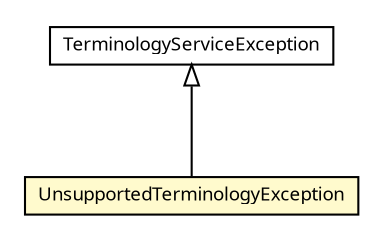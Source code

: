 #!/usr/local/bin/dot
#
# Class diagram 
# Generated by UMLGraph version R5_6 (http://www.umlgraph.org/)
#

digraph G {
	edge [fontname="Trebuchet MS",fontsize=10,labelfontname="Trebuchet MS",labelfontsize=10];
	node [fontname="Trebuchet MS",fontsize=10,shape=plaintext];
	nodesep=0.25;
	ranksep=0.5;
	// se.cambio.cds.ts.UnsupportedTerminologyException
	c346259 [label=<<table title="se.cambio.cds.ts.UnsupportedTerminologyException" border="0" cellborder="1" cellspacing="0" cellpadding="2" port="p" bgcolor="lemonChiffon" href="./UnsupportedTerminologyException.html">
		<tr><td><table border="0" cellspacing="0" cellpadding="1">
<tr><td align="center" balign="center"><font face="Trebuchet MS"> UnsupportedTerminologyException </font></td></tr>
		</table></td></tr>
		</table>>, URL="./UnsupportedTerminologyException.html", fontname="Trebuchet MS", fontcolor="black", fontsize=9.0];
	// se.cambio.cds.ts.TerminologyServiceException
	c346264 [label=<<table title="se.cambio.cds.ts.TerminologyServiceException" border="0" cellborder="1" cellspacing="0" cellpadding="2" port="p" href="./TerminologyServiceException.html">
		<tr><td><table border="0" cellspacing="0" cellpadding="1">
<tr><td align="center" balign="center"><font face="Trebuchet MS"> TerminologyServiceException </font></td></tr>
		</table></td></tr>
		</table>>, URL="./TerminologyServiceException.html", fontname="Trebuchet MS", fontcolor="black", fontsize=9.0];
	//se.cambio.cds.ts.UnsupportedTerminologyException extends se.cambio.cds.ts.TerminologyServiceException
	c346264:p -> c346259:p [dir=back,arrowtail=empty];
}

